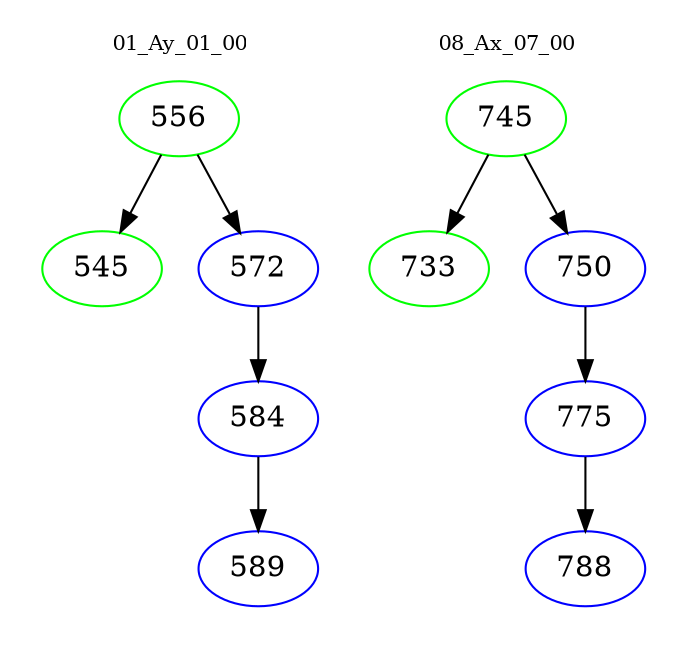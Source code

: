 digraph{
subgraph cluster_0 {
color = white
label = "01_Ay_01_00";
fontsize=10;
T0_556 [label="556", color="green"]
T0_556 -> T0_545 [color="black"]
T0_545 [label="545", color="green"]
T0_556 -> T0_572 [color="black"]
T0_572 [label="572", color="blue"]
T0_572 -> T0_584 [color="black"]
T0_584 [label="584", color="blue"]
T0_584 -> T0_589 [color="black"]
T0_589 [label="589", color="blue"]
}
subgraph cluster_1 {
color = white
label = "08_Ax_07_00";
fontsize=10;
T1_745 [label="745", color="green"]
T1_745 -> T1_733 [color="black"]
T1_733 [label="733", color="green"]
T1_745 -> T1_750 [color="black"]
T1_750 [label="750", color="blue"]
T1_750 -> T1_775 [color="black"]
T1_775 [label="775", color="blue"]
T1_775 -> T1_788 [color="black"]
T1_788 [label="788", color="blue"]
}
}
